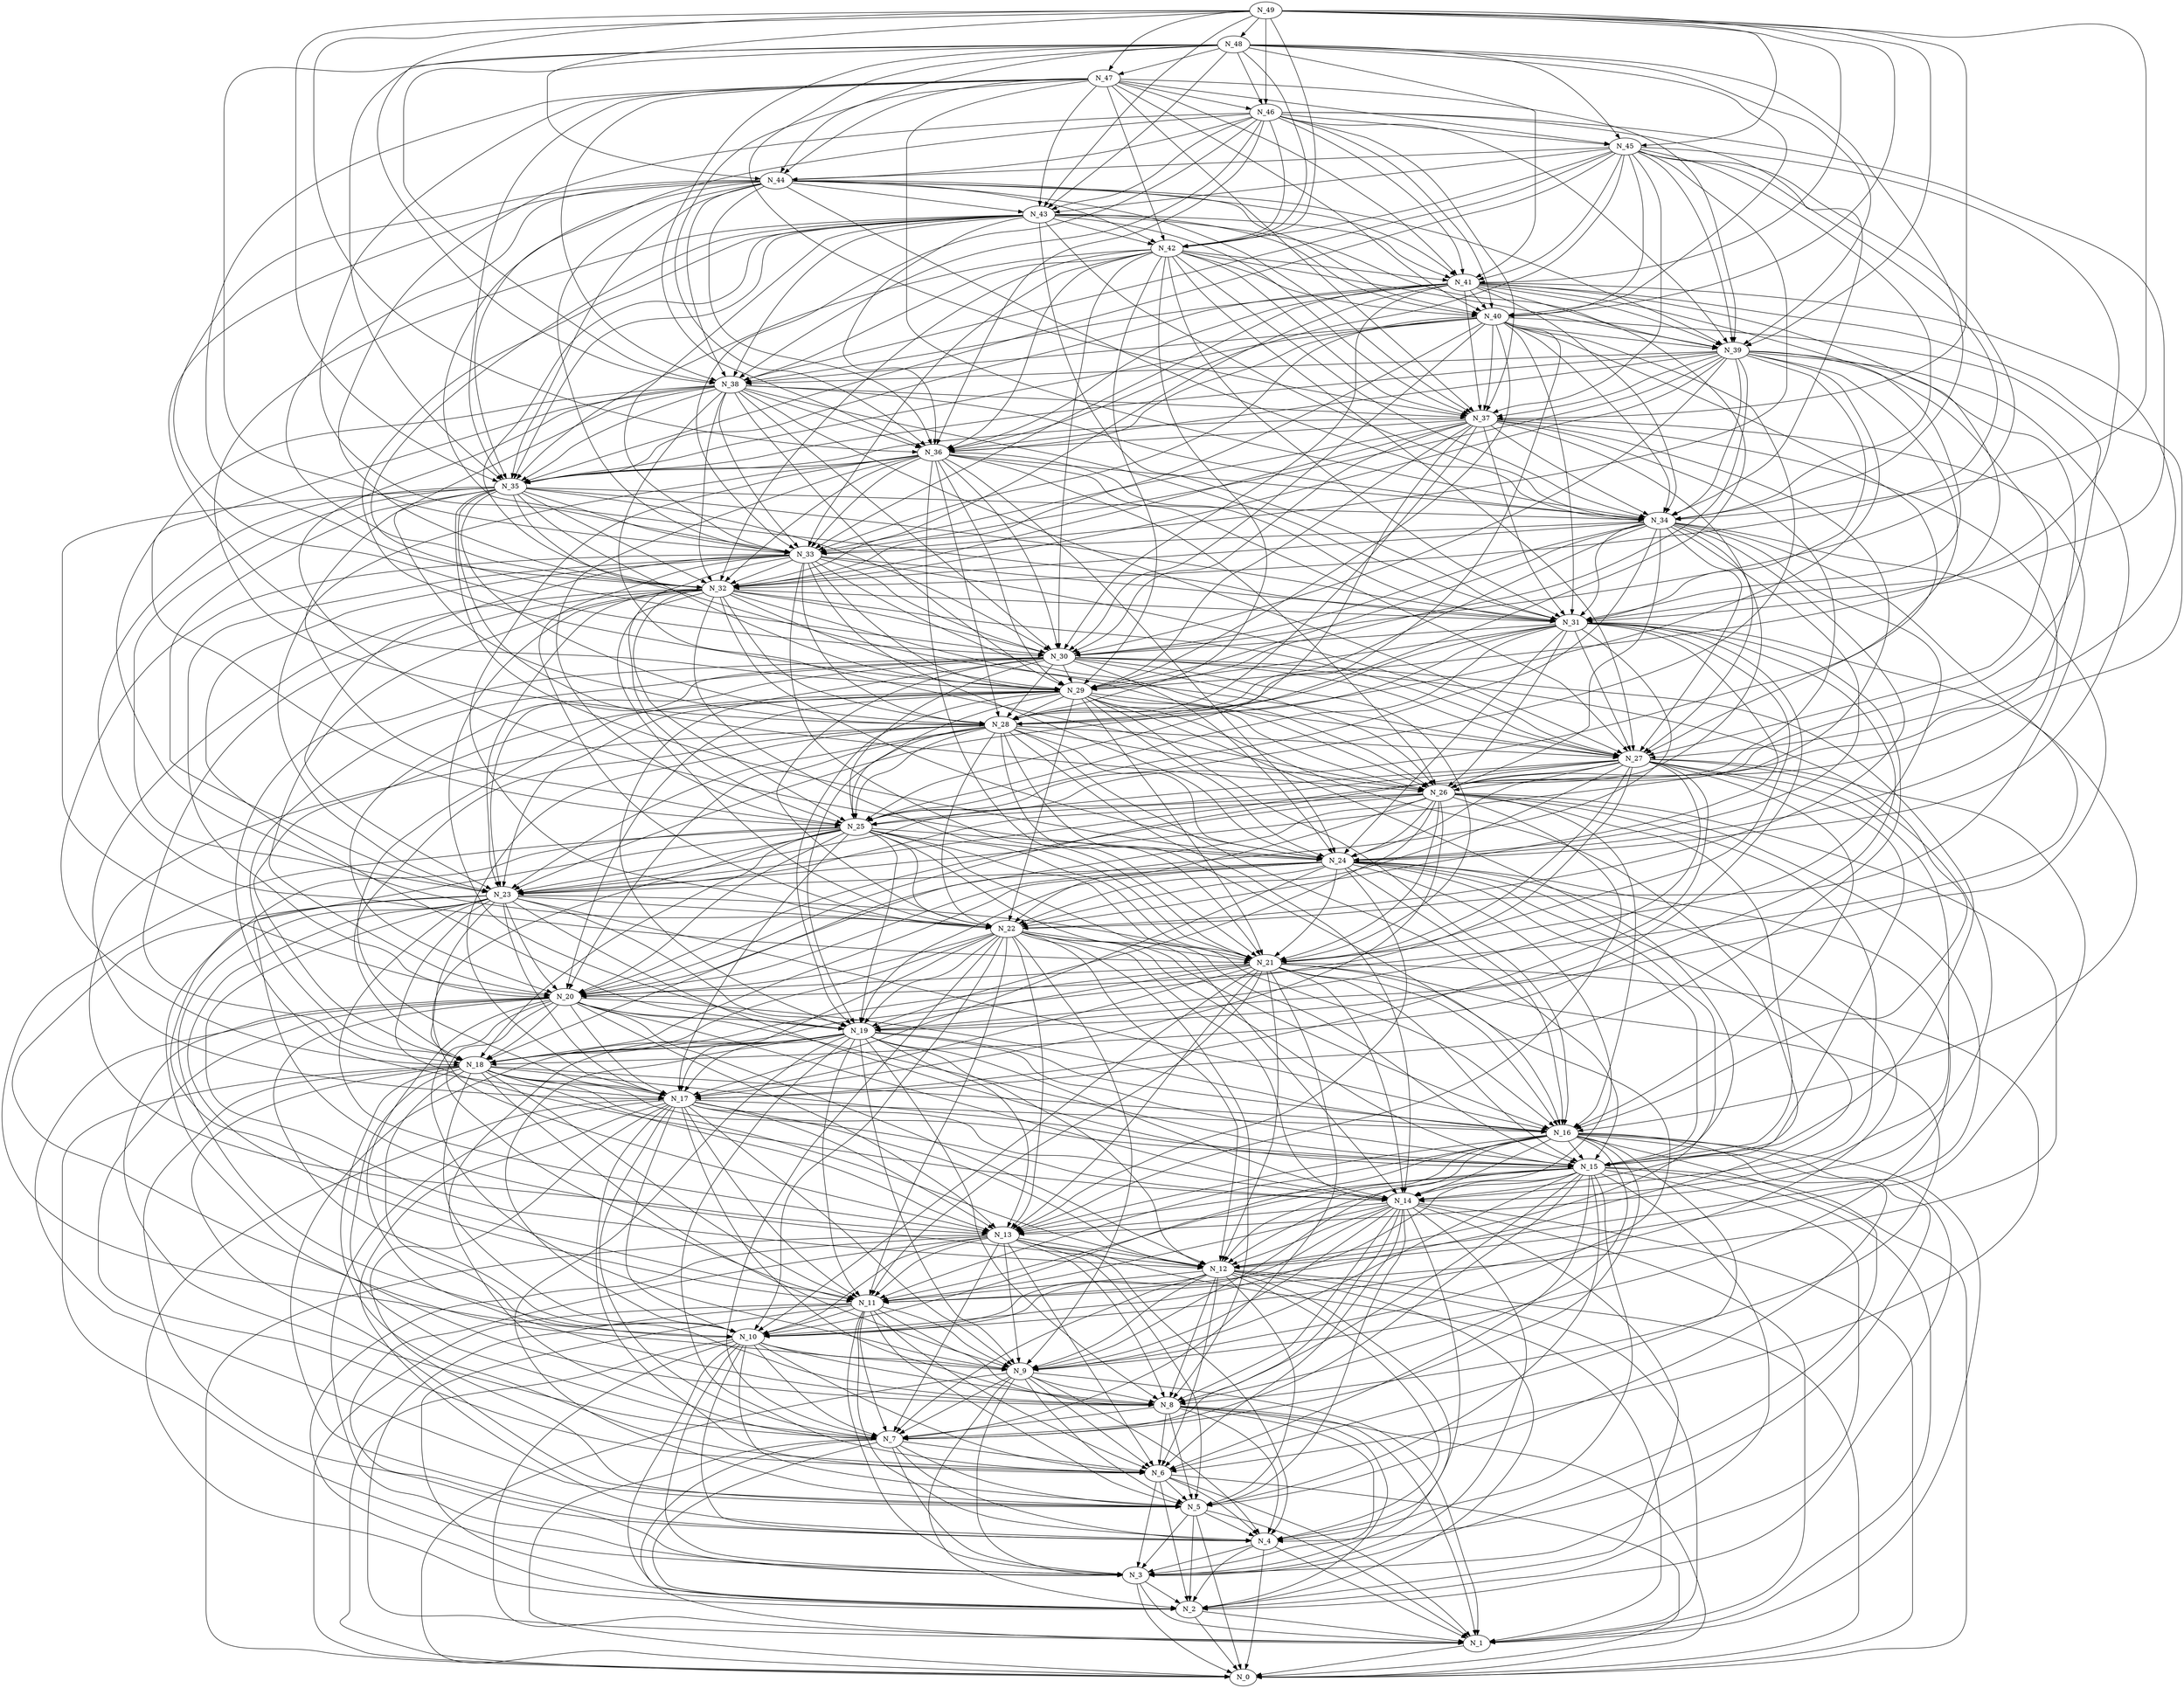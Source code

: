 digraph grafo {
N_24 -> N_23;
N_24 -> N_22;
N_24 -> N_21;
N_24 -> N_20;
N_27 -> N_17;
N_27 -> N_18;
N_27 -> N_19;
N_27 -> N_13;
N_27 -> N_14;
N_27 -> N_15;
N_27 -> N_16;
N_27 -> N_12;
N_38 -> N_37;
N_38 -> N_35;
N_38 -> N_36;
N_38 -> N_30;
N_38 -> N_33;
N_38 -> N_34;
N_38 -> N_31;
N_38 -> N_32;
N_7 -> N_6;
N_3 -> N_0;
N_3 -> N_1;
N_21 -> N_20;
N_42 -> N_28;
N_42 -> N_27;
N_42 -> N_29;
N_38 -> N_26;
N_38 -> N_27;
N_13 -> N_11;
N_38 -> N_24;
N_13 -> N_10;
N_38 -> N_25;
N_13 -> N_12;
N_38 -> N_28;
N_38 -> N_29;
N_7 -> N_1;
N_7 -> N_0;
N_3 -> N_2;
N_7 -> N_3;
N_7 -> N_2;
N_38 -> N_23;
N_7 -> N_5;
N_7 -> N_4;
N_49 -> N_46;
N_49 -> N_47;
N_49 -> N_48;
N_42 -> N_35;
N_42 -> N_34;
N_42 -> N_37;
N_49 -> N_40;
N_42 -> N_36;
N_49 -> N_41;
N_42 -> N_39;
N_49 -> N_42;
N_42 -> N_38;
N_49 -> N_43;
N_49 -> N_44;
N_49 -> N_45;
N_42 -> N_31;
N_42 -> N_30;
N_42 -> N_33;
N_42 -> N_32;
N_45 -> N_30;
N_45 -> N_37;
N_45 -> N_38;
N_45 -> N_35;
N_45 -> N_36;
N_23 -> N_9;
N_45 -> N_33;
N_23 -> N_8;
N_45 -> N_34;
N_45 -> N_31;
N_45 -> N_32;
N_31 -> N_19;
N_31 -> N_18;
N_31 -> N_17;
N_45 -> N_39;
N_31 -> N_16;
N_31 -> N_22;
N_46 -> N_40;
N_31 -> N_21;
N_31 -> N_20;
N_21 -> N_10;
N_12 -> N_0;
N_21 -> N_13;
N_12 -> N_1;
N_21 -> N_14;
N_21 -> N_11;
N_21 -> N_12;
N_21 -> N_17;
N_21 -> N_18;
N_21 -> N_15;
N_21 -> N_16;
N_31 -> N_26;
N_46 -> N_44;
N_31 -> N_25;
N_46 -> N_43;
N_21 -> N_19;
N_31 -> N_24;
N_46 -> N_42;
N_31 -> N_23;
N_46 -> N_41;
N_31 -> N_29;
N_31 -> N_28;
N_31 -> N_27;
N_46 -> N_45;
N_48 -> N_33;
N_48 -> N_34;
N_48 -> N_35;
N_2 -> N_0;
N_27 -> N_24;
N_27 -> N_25;
N_27 -> N_26;
N_31 -> N_30;
N_12 -> N_8;
N_27 -> N_20;
N_12 -> N_9;
N_27 -> N_21;
N_12 -> N_6;
N_27 -> N_22;
N_12 -> N_7;
N_27 -> N_23;
N_12 -> N_4;
N_48 -> N_36;
N_12 -> N_5;
N_48 -> N_37;
N_12 -> N_2;
N_48 -> N_38;
N_12 -> N_3;
N_48 -> N_39;
N_15 -> N_6;
N_43 -> N_42;
N_15 -> N_5;
N_15 -> N_8;
N_43 -> N_40;
N_15 -> N_7;
N_43 -> N_41;
N_15 -> N_9;
N_2 -> N_1;
N_15 -> N_0;
N_15 -> N_2;
N_15 -> N_1;
N_15 -> N_4;
N_15 -> N_3;
N_24 -> N_19;
N_24 -> N_18;
N_24 -> N_17;
N_24 -> N_16;
N_24 -> N_15;
N_24 -> N_14;
N_24 -> N_13;
N_24 -> N_12;
N_24 -> N_11;
N_24 -> N_10;
N_20 -> N_17;
N_43 -> N_28;
N_20 -> N_16;
N_43 -> N_29;
N_20 -> N_19;
N_20 -> N_18;
N_20 -> N_13;
N_20 -> N_12;
N_20 -> N_15;
N_20 -> N_14;
N_14 -> N_13;
N_37 -> N_23;
N_37 -> N_24;
N_14 -> N_11;
N_20 -> N_11;
N_14 -> N_12;
N_20 -> N_10;
N_37 -> N_22;
N_14 -> N_10;
N_37 -> N_29;
N_37 -> N_27;
N_37 -> N_28;
N_37 -> N_25;
N_37 -> N_26;
N_43 -> N_39;
N_43 -> N_37;
N_43 -> N_38;
N_43 -> N_35;
N_43 -> N_36;
N_43 -> N_33;
N_43 -> N_34;
N_43 -> N_31;
N_43 -> N_32;
N_43 -> N_30;
N_4 -> N_0;
N_25 -> N_22;
N_25 -> N_23;
N_4 -> N_2;
N_8 -> N_7;
N_25 -> N_24;
N_4 -> N_1;
N_10 -> N_8;
N_10 -> N_9;
N_25 -> N_20;
N_25 -> N_21;
N_10 -> N_4;
N_10 -> N_5;
N_10 -> N_6;
N_10 -> N_7;
N_10 -> N_0;
N_10 -> N_1;
N_10 -> N_2;
N_10 -> N_3;
N_8 -> N_1;
N_8 -> N_2;
N_8 -> N_0;
N_8 -> N_5;
N_4 -> N_3;
N_8 -> N_6;
N_8 -> N_3;
N_8 -> N_4;
N_26 -> N_14;
N_26 -> N_15;
N_26 -> N_16;
N_26 -> N_17;
N_26 -> N_18;
N_26 -> N_19;
N_45 -> N_40;
N_45 -> N_41;
N_26 -> N_11;
N_26 -> N_12;
N_26 -> N_13;
N_37 -> N_34;
N_37 -> N_35;
N_37 -> N_32;
N_37 -> N_33;
N_37 -> N_30;
N_45 -> N_44;
N_37 -> N_31;
N_45 -> N_42;
N_45 -> N_43;
N_37 -> N_36;
N_26 -> N_25;
N_49 -> N_35;
N_49 -> N_36;
N_49 -> N_37;
N_49 -> N_38;
N_49 -> N_39;
N_26 -> N_20;
N_26 -> N_21;
N_26 -> N_22;
N_26 -> N_23;
N_26 -> N_24;
N_49 -> N_34;
N_22 -> N_7;
N_22 -> N_8;
N_22 -> N_9;
N_32 -> N_30;
N_32 -> N_31;
N_25 -> N_11;
N_25 -> N_12;
N_25 -> N_13;
N_25 -> N_14;
N_25 -> N_10;
N_16 -> N_1;
N_25 -> N_19;
N_16 -> N_5;
N_25 -> N_15;
N_16 -> N_4;
N_25 -> N_16;
N_16 -> N_3;
N_25 -> N_17;
N_16 -> N_2;
N_25 -> N_18;
N_19 -> N_14;
N_19 -> N_15;
N_19 -> N_16;
N_9 -> N_8;
N_19 -> N_17;
N_19 -> N_10;
N_11 -> N_9;
N_19 -> N_11;
N_19 -> N_12;
N_32 -> N_17;
N_19 -> N_13;
N_32 -> N_18;
N_11 -> N_6;
N_32 -> N_19;
N_11 -> N_5;
N_11 -> N_8;
N_11 -> N_7;
N_11 -> N_2;
N_44 -> N_30;
N_11 -> N_1;
N_44 -> N_31;
N_11 -> N_4;
N_11 -> N_3;
N_16 -> N_9;
N_44 -> N_34;
N_16 -> N_8;
N_44 -> N_35;
N_16 -> N_7;
N_44 -> N_32;
N_16 -> N_6;
N_44 -> N_33;
N_44 -> N_38;
N_44 -> N_39;
N_44 -> N_36;
N_44 -> N_37;
N_9 -> N_3;
N_9 -> N_2;
N_9 -> N_1;
N_9 -> N_0;
N_9 -> N_7;
N_9 -> N_6;
N_9 -> N_5;
N_9 -> N_4;
N_32 -> N_22;
N_32 -> N_23;
N_32 -> N_24;
N_32 -> N_25;
N_32 -> N_26;
N_32 -> N_27;
N_32 -> N_28;
N_32 -> N_29;
N_11 -> N_0;
N_44 -> N_29;
N_19 -> N_18;
N_32 -> N_20;
N_32 -> N_21;
N_18 -> N_10;
N_18 -> N_17;
N_18 -> N_16;
N_18 -> N_15;
N_18 -> N_14;
N_33 -> N_18;
N_18 -> N_13;
N_33 -> N_19;
N_18 -> N_12;
N_18 -> N_11;
N_47 -> N_39;
N_47 -> N_38;
N_47 -> N_37;
N_47 -> N_36;
N_47 -> N_35;
N_47 -> N_34;
N_47 -> N_33;
N_47 -> N_32;
N_33 -> N_25;
N_33 -> N_26;
N_33 -> N_27;
N_33 -> N_28;
N_33 -> N_21;
N_33 -> N_22;
N_33 -> N_23;
N_33 -> N_24;
N_33 -> N_29;
N_44 -> N_41;
N_44 -> N_42;
N_44 -> N_40;
N_44 -> N_43;
N_33 -> N_20;
N_33 -> N_32;
N_13 -> N_9;
N_13 -> N_8;
N_13 -> N_7;
N_13 -> N_6;
N_13 -> N_5;
N_13 -> N_4;
N_13 -> N_3;
N_30 -> N_19;
N_30 -> N_18;
N_30 -> N_17;
N_17 -> N_7;
N_30 -> N_16;
N_17 -> N_8;
N_30 -> N_15;
N_17 -> N_9;
N_33 -> N_30;
N_33 -> N_31;
N_41 -> N_40;
N_29 -> N_19;
N_17 -> N_3;
N_30 -> N_23;
N_17 -> N_4;
N_30 -> N_22;
N_17 -> N_5;
N_30 -> N_21;
N_17 -> N_6;
N_30 -> N_20;
N_17 -> N_2;
N_13 -> N_2;
N_22 -> N_16;
N_13 -> N_1;
N_22 -> N_17;
N_13 -> N_0;
N_22 -> N_14;
N_29 -> N_21;
N_30 -> N_29;
N_22 -> N_15;
N_29 -> N_20;
N_30 -> N_28;
N_22 -> N_12;
N_30 -> N_27;
N_22 -> N_13;
N_30 -> N_26;
N_22 -> N_10;
N_30 -> N_25;
N_22 -> N_11;
N_30 -> N_24;
N_29 -> N_27;
N_29 -> N_26;
N_29 -> N_28;
N_29 -> N_23;
N_29 -> N_22;
N_22 -> N_18;
N_29 -> N_25;
N_22 -> N_19;
N_29 -> N_24;
N_22 -> N_20;
N_39 -> N_29;
N_39 -> N_28;
N_39 -> N_27;
N_39 -> N_26;
N_39 -> N_25;
N_20 -> N_5;
N_21 -> N_7;
N_22 -> N_21;
N_39 -> N_24;
N_20 -> N_6;
N_21 -> N_6;
N_20 -> N_7;
N_21 -> N_9;
N_29 -> N_16;
N_20 -> N_8;
N_21 -> N_8;
N_29 -> N_15;
N_20 -> N_9;
N_29 -> N_18;
N_29 -> N_17;
N_29 -> N_14;
N_18 -> N_5;
N_18 -> N_4;
N_18 -> N_7;
N_18 -> N_6;
N_18 -> N_3;
N_36 -> N_30;
N_36 -> N_32;
N_36 -> N_31;
N_36 -> N_34;
N_36 -> N_33;
N_36 -> N_35;
N_5 -> N_2;
N_40 -> N_25;
N_5 -> N_3;
N_40 -> N_26;
N_5 -> N_0;
N_40 -> N_27;
N_5 -> N_1;
N_40 -> N_28;
N_40 -> N_29;
N_15 -> N_14;
N_36 -> N_21;
N_36 -> N_23;
N_36 -> N_22;
N_36 -> N_25;
N_36 -> N_24;
N_36 -> N_27;
N_36 -> N_26;
N_36 -> N_29;
N_36 -> N_28;
N_15 -> N_12;
N_15 -> N_13;
N_5 -> N_4;
N_15 -> N_10;
N_15 -> N_11;
N_40 -> N_36;
N_40 -> N_37;
N_40 -> N_38;
N_40 -> N_39;
N_12 -> N_10;
N_12 -> N_11;
N_39 -> N_38;
N_39 -> N_37;
N_39 -> N_36;
N_39 -> N_35;
N_39 -> N_34;
N_39 -> N_33;
N_39 -> N_32;
N_39 -> N_31;
N_40 -> N_30;
N_39 -> N_30;
N_40 -> N_31;
N_40 -> N_32;
N_40 -> N_33;
N_40 -> N_34;
N_40 -> N_35;
N_34 -> N_32;
N_34 -> N_31;
N_34 -> N_33;
N_34 -> N_30;
N_48 -> N_43;
N_48 -> N_44;
N_48 -> N_45;
N_48 -> N_46;
N_48 -> N_40;
N_48 -> N_41;
N_48 -> N_42;
N_11 -> N_10;
N_48 -> N_47;
N_23 -> N_19;
N_23 -> N_18;
N_23 -> N_17;
N_28 -> N_20;
N_28 -> N_22;
N_28 -> N_21;
N_23 -> N_12;
N_28 -> N_24;
N_23 -> N_11;
N_28 -> N_23;
N_23 -> N_10;
N_28 -> N_26;
N_28 -> N_25;
N_23 -> N_16;
N_23 -> N_15;
N_28 -> N_27;
N_23 -> N_14;
N_23 -> N_13;
N_34 -> N_19;
N_17 -> N_11;
N_17 -> N_10;
N_17 -> N_15;
N_17 -> N_14;
N_17 -> N_13;
N_17 -> N_12;
N_17 -> N_16;
N_14 -> N_4;
N_14 -> N_5;
N_14 -> N_6;
N_46 -> N_39;
N_14 -> N_7;
N_46 -> N_38;
N_14 -> N_8;
N_18 -> N_9;
N_14 -> N_9;
N_18 -> N_8;
N_46 -> N_33;
N_46 -> N_32;
N_46 -> N_31;
N_46 -> N_37;
N_46 -> N_36;
N_46 -> N_35;
N_46 -> N_34;
N_34 -> N_29;
N_34 -> N_28;
N_34 -> N_21;
N_34 -> N_20;
N_34 -> N_23;
N_34 -> N_22;
N_34 -> N_25;
N_34 -> N_24;
N_34 -> N_27;
N_34 -> N_26;
N_41 -> N_29;
N_41 -> N_28;
N_41 -> N_27;
N_41 -> N_26;
N_42 -> N_40;
N_24 -> N_9;
N_16 -> N_15;
N_42 -> N_41;
N_16 -> N_14;
N_16 -> N_13;
N_16 -> N_12;
N_16 -> N_11;
N_16 -> N_10;
N_41 -> N_39;
N_35 -> N_28;
N_41 -> N_36;
N_35 -> N_27;
N_41 -> N_35;
N_41 -> N_38;
N_35 -> N_29;
N_41 -> N_37;
N_35 -> N_24;
N_35 -> N_23;
N_35 -> N_26;
N_35 -> N_25;
N_14 -> N_0;
N_35 -> N_20;
N_14 -> N_1;
N_14 -> N_2;
N_35 -> N_22;
N_14 -> N_3;
N_35 -> N_21;
N_41 -> N_32;
N_41 -> N_31;
N_41 -> N_34;
N_41 -> N_33;
N_41 -> N_30;
N_6 -> N_5;
N_35 -> N_34;
N_35 -> N_31;
N_35 -> N_30;
N_35 -> N_33;
N_35 -> N_32;
N_19 -> N_9;
N_28 -> N_13;
N_23 -> N_22;
N_1 -> N_0;
N_23 -> N_21;
N_28 -> N_15;
N_6 -> N_0;
N_23 -> N_20;
N_28 -> N_14;
N_6 -> N_1;
N_28 -> N_17;
N_6 -> N_2;
N_28 -> N_16;
N_6 -> N_3;
N_28 -> N_19;
N_6 -> N_4;
N_28 -> N_18;
N_19 -> N_7;
N_19 -> N_8;
N_19 -> N_5;
N_19 -> N_6;
N_19 -> N_4;
N_47 -> N_46;
N_47 -> N_45;
N_47 -> N_44;
N_47 -> N_43;
N_47 -> N_42;
N_47 -> N_41;
N_47 -> N_40;
}